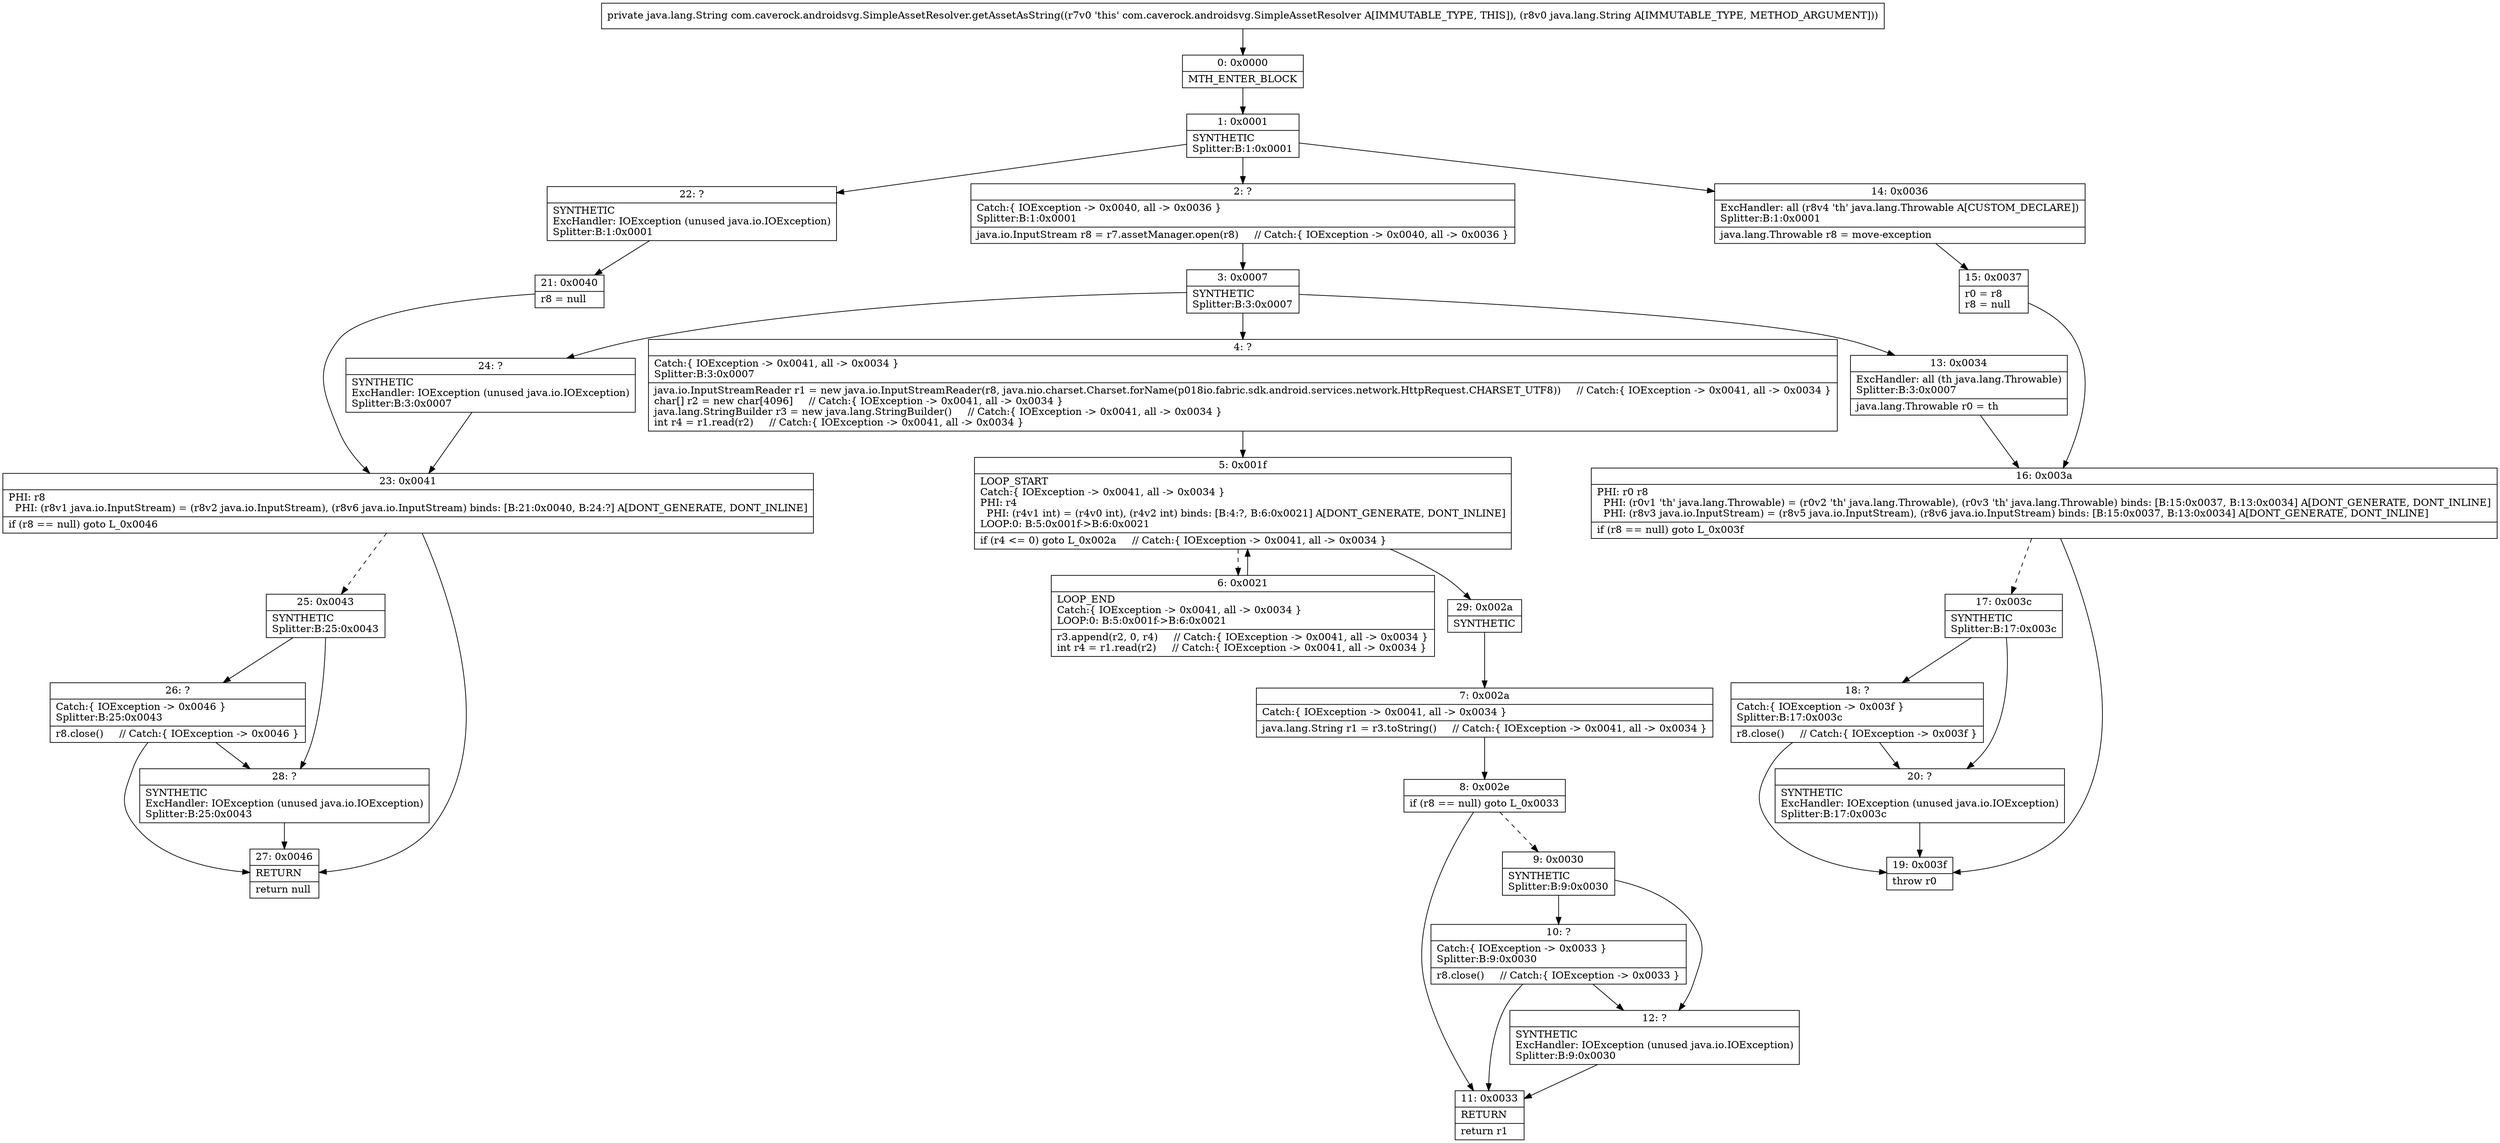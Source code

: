 digraph "CFG forcom.caverock.androidsvg.SimpleAssetResolver.getAssetAsString(Ljava\/lang\/String;)Ljava\/lang\/String;" {
Node_0 [shape=record,label="{0\:\ 0x0000|MTH_ENTER_BLOCK\l}"];
Node_1 [shape=record,label="{1\:\ 0x0001|SYNTHETIC\lSplitter:B:1:0x0001\l}"];
Node_2 [shape=record,label="{2\:\ ?|Catch:\{ IOException \-\> 0x0040, all \-\> 0x0036 \}\lSplitter:B:1:0x0001\l|java.io.InputStream r8 = r7.assetManager.open(r8)     \/\/ Catch:\{ IOException \-\> 0x0040, all \-\> 0x0036 \}\l}"];
Node_3 [shape=record,label="{3\:\ 0x0007|SYNTHETIC\lSplitter:B:3:0x0007\l}"];
Node_4 [shape=record,label="{4\:\ ?|Catch:\{ IOException \-\> 0x0041, all \-\> 0x0034 \}\lSplitter:B:3:0x0007\l|java.io.InputStreamReader r1 = new java.io.InputStreamReader(r8, java.nio.charset.Charset.forName(p018io.fabric.sdk.android.services.network.HttpRequest.CHARSET_UTF8))     \/\/ Catch:\{ IOException \-\> 0x0041, all \-\> 0x0034 \}\lchar[] r2 = new char[4096]     \/\/ Catch:\{ IOException \-\> 0x0041, all \-\> 0x0034 \}\ljava.lang.StringBuilder r3 = new java.lang.StringBuilder()     \/\/ Catch:\{ IOException \-\> 0x0041, all \-\> 0x0034 \}\lint r4 = r1.read(r2)     \/\/ Catch:\{ IOException \-\> 0x0041, all \-\> 0x0034 \}\l}"];
Node_5 [shape=record,label="{5\:\ 0x001f|LOOP_START\lCatch:\{ IOException \-\> 0x0041, all \-\> 0x0034 \}\lPHI: r4 \l  PHI: (r4v1 int) = (r4v0 int), (r4v2 int) binds: [B:4:?, B:6:0x0021] A[DONT_GENERATE, DONT_INLINE]\lLOOP:0: B:5:0x001f\-\>B:6:0x0021\l|if (r4 \<= 0) goto L_0x002a     \/\/ Catch:\{ IOException \-\> 0x0041, all \-\> 0x0034 \}\l}"];
Node_6 [shape=record,label="{6\:\ 0x0021|LOOP_END\lCatch:\{ IOException \-\> 0x0041, all \-\> 0x0034 \}\lLOOP:0: B:5:0x001f\-\>B:6:0x0021\l|r3.append(r2, 0, r4)     \/\/ Catch:\{ IOException \-\> 0x0041, all \-\> 0x0034 \}\lint r4 = r1.read(r2)     \/\/ Catch:\{ IOException \-\> 0x0041, all \-\> 0x0034 \}\l}"];
Node_7 [shape=record,label="{7\:\ 0x002a|Catch:\{ IOException \-\> 0x0041, all \-\> 0x0034 \}\l|java.lang.String r1 = r3.toString()     \/\/ Catch:\{ IOException \-\> 0x0041, all \-\> 0x0034 \}\l}"];
Node_8 [shape=record,label="{8\:\ 0x002e|if (r8 == null) goto L_0x0033\l}"];
Node_9 [shape=record,label="{9\:\ 0x0030|SYNTHETIC\lSplitter:B:9:0x0030\l}"];
Node_10 [shape=record,label="{10\:\ ?|Catch:\{ IOException \-\> 0x0033 \}\lSplitter:B:9:0x0030\l|r8.close()     \/\/ Catch:\{ IOException \-\> 0x0033 \}\l}"];
Node_11 [shape=record,label="{11\:\ 0x0033|RETURN\l|return r1\l}"];
Node_12 [shape=record,label="{12\:\ ?|SYNTHETIC\lExcHandler: IOException (unused java.io.IOException)\lSplitter:B:9:0x0030\l}"];
Node_13 [shape=record,label="{13\:\ 0x0034|ExcHandler: all (th java.lang.Throwable)\lSplitter:B:3:0x0007\l|java.lang.Throwable r0 = th\l}"];
Node_14 [shape=record,label="{14\:\ 0x0036|ExcHandler: all (r8v4 'th' java.lang.Throwable A[CUSTOM_DECLARE])\lSplitter:B:1:0x0001\l|java.lang.Throwable r8 = move\-exception\l}"];
Node_15 [shape=record,label="{15\:\ 0x0037|r0 = r8\lr8 = null\l}"];
Node_16 [shape=record,label="{16\:\ 0x003a|PHI: r0 r8 \l  PHI: (r0v1 'th' java.lang.Throwable) = (r0v2 'th' java.lang.Throwable), (r0v3 'th' java.lang.Throwable) binds: [B:15:0x0037, B:13:0x0034] A[DONT_GENERATE, DONT_INLINE]\l  PHI: (r8v3 java.io.InputStream) = (r8v5 java.io.InputStream), (r8v6 java.io.InputStream) binds: [B:15:0x0037, B:13:0x0034] A[DONT_GENERATE, DONT_INLINE]\l|if (r8 == null) goto L_0x003f\l}"];
Node_17 [shape=record,label="{17\:\ 0x003c|SYNTHETIC\lSplitter:B:17:0x003c\l}"];
Node_18 [shape=record,label="{18\:\ ?|Catch:\{ IOException \-\> 0x003f \}\lSplitter:B:17:0x003c\l|r8.close()     \/\/ Catch:\{ IOException \-\> 0x003f \}\l}"];
Node_19 [shape=record,label="{19\:\ 0x003f|throw r0\l}"];
Node_20 [shape=record,label="{20\:\ ?|SYNTHETIC\lExcHandler: IOException (unused java.io.IOException)\lSplitter:B:17:0x003c\l}"];
Node_21 [shape=record,label="{21\:\ 0x0040|r8 = null\l}"];
Node_22 [shape=record,label="{22\:\ ?|SYNTHETIC\lExcHandler: IOException (unused java.io.IOException)\lSplitter:B:1:0x0001\l}"];
Node_23 [shape=record,label="{23\:\ 0x0041|PHI: r8 \l  PHI: (r8v1 java.io.InputStream) = (r8v2 java.io.InputStream), (r8v6 java.io.InputStream) binds: [B:21:0x0040, B:24:?] A[DONT_GENERATE, DONT_INLINE]\l|if (r8 == null) goto L_0x0046\l}"];
Node_24 [shape=record,label="{24\:\ ?|SYNTHETIC\lExcHandler: IOException (unused java.io.IOException)\lSplitter:B:3:0x0007\l}"];
Node_25 [shape=record,label="{25\:\ 0x0043|SYNTHETIC\lSplitter:B:25:0x0043\l}"];
Node_26 [shape=record,label="{26\:\ ?|Catch:\{ IOException \-\> 0x0046 \}\lSplitter:B:25:0x0043\l|r8.close()     \/\/ Catch:\{ IOException \-\> 0x0046 \}\l}"];
Node_27 [shape=record,label="{27\:\ 0x0046|RETURN\l|return null\l}"];
Node_28 [shape=record,label="{28\:\ ?|SYNTHETIC\lExcHandler: IOException (unused java.io.IOException)\lSplitter:B:25:0x0043\l}"];
Node_29 [shape=record,label="{29\:\ 0x002a|SYNTHETIC\l}"];
MethodNode[shape=record,label="{private java.lang.String com.caverock.androidsvg.SimpleAssetResolver.getAssetAsString((r7v0 'this' com.caverock.androidsvg.SimpleAssetResolver A[IMMUTABLE_TYPE, THIS]), (r8v0 java.lang.String A[IMMUTABLE_TYPE, METHOD_ARGUMENT])) }"];
MethodNode -> Node_0;
Node_0 -> Node_1;
Node_1 -> Node_2;
Node_1 -> Node_22;
Node_1 -> Node_14;
Node_2 -> Node_3;
Node_3 -> Node_4;
Node_3 -> Node_24;
Node_3 -> Node_13;
Node_4 -> Node_5;
Node_5 -> Node_6[style=dashed];
Node_5 -> Node_29;
Node_6 -> Node_5;
Node_7 -> Node_8;
Node_8 -> Node_9[style=dashed];
Node_8 -> Node_11;
Node_9 -> Node_10;
Node_9 -> Node_12;
Node_10 -> Node_11;
Node_10 -> Node_12;
Node_12 -> Node_11;
Node_13 -> Node_16;
Node_14 -> Node_15;
Node_15 -> Node_16;
Node_16 -> Node_17[style=dashed];
Node_16 -> Node_19;
Node_17 -> Node_18;
Node_17 -> Node_20;
Node_18 -> Node_19;
Node_18 -> Node_20;
Node_20 -> Node_19;
Node_21 -> Node_23;
Node_22 -> Node_21;
Node_23 -> Node_25[style=dashed];
Node_23 -> Node_27;
Node_24 -> Node_23;
Node_25 -> Node_26;
Node_25 -> Node_28;
Node_26 -> Node_27;
Node_26 -> Node_28;
Node_28 -> Node_27;
Node_29 -> Node_7;
}

